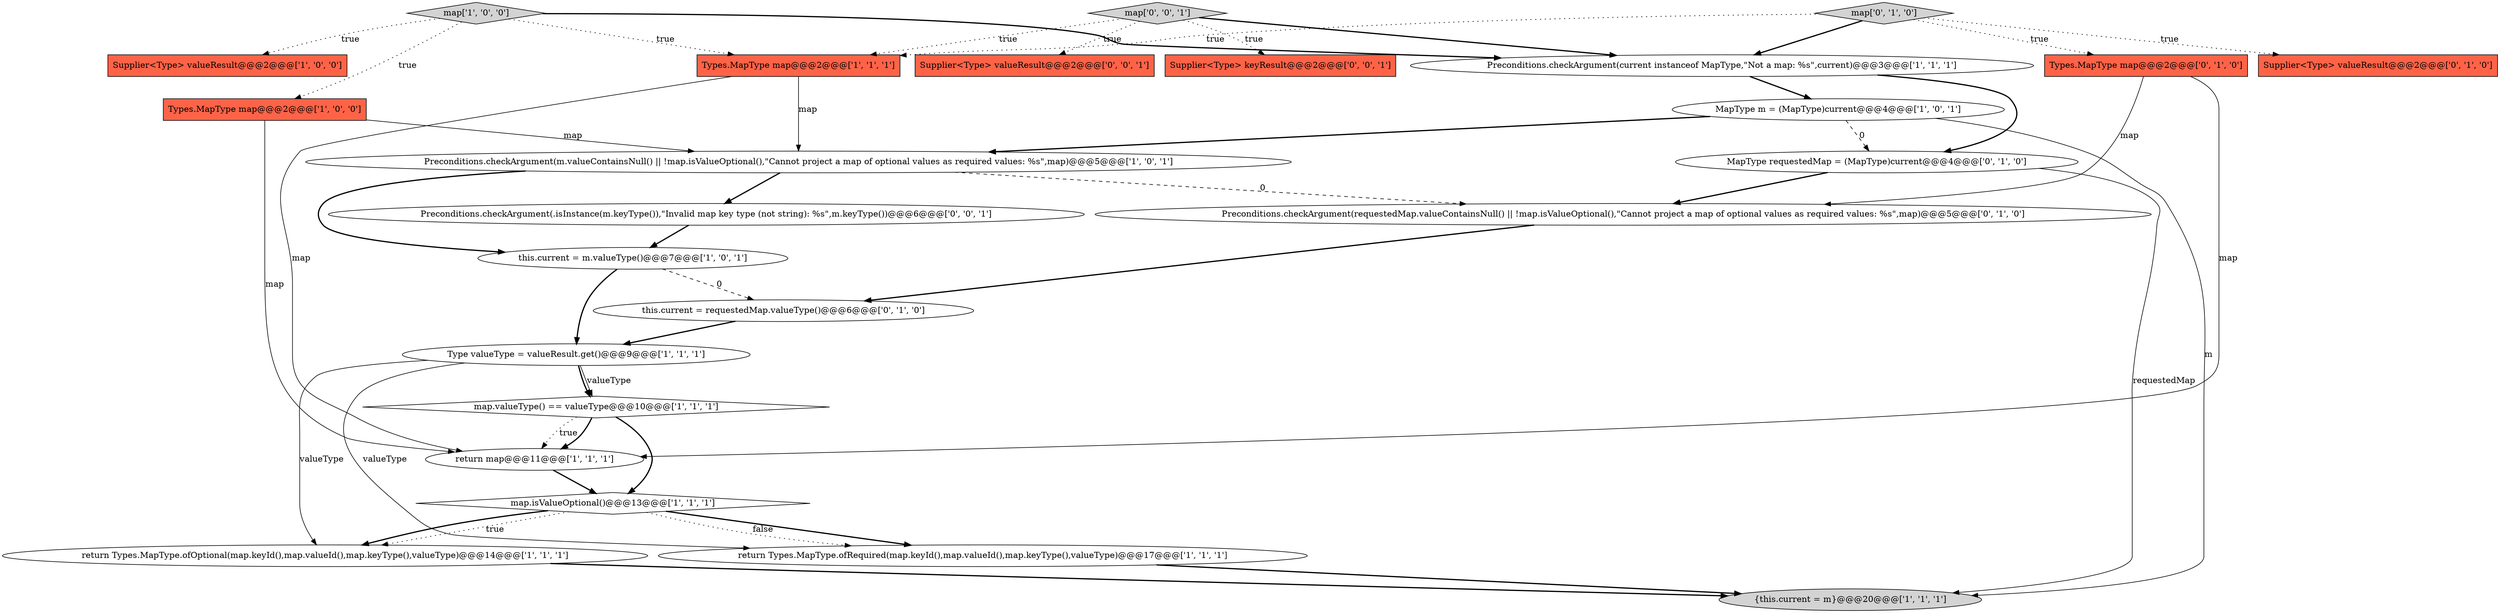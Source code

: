 digraph {
15 [style = filled, label = "Types.MapType map@@@2@@@['0', '1', '0']", fillcolor = tomato, shape = box image = "AAA0AAABBB2BBB"];
4 [style = filled, label = "Supplier<Type> valueResult@@@2@@@['1', '0', '0']", fillcolor = tomato, shape = box image = "AAA0AAABBB1BBB"];
22 [style = filled, label = "Supplier<Type> valueResult@@@2@@@['0', '0', '1']", fillcolor = tomato, shape = box image = "AAA0AAABBB3BBB"];
16 [style = filled, label = "MapType requestedMap = (MapType)current@@@4@@@['0', '1', '0']", fillcolor = white, shape = ellipse image = "AAA1AAABBB2BBB"];
8 [style = filled, label = "Type valueType = valueResult.get()@@@9@@@['1', '1', '1']", fillcolor = white, shape = ellipse image = "AAA0AAABBB1BBB"];
10 [style = filled, label = "Types.MapType map@@@2@@@['1', '1', '1']", fillcolor = tomato, shape = box image = "AAA0AAABBB1BBB"];
11 [style = filled, label = "{this.current = m}@@@20@@@['1', '1', '1']", fillcolor = lightgray, shape = ellipse image = "AAA0AAABBB1BBB"];
13 [style = filled, label = "this.current = m.valueType()@@@7@@@['1', '0', '1']", fillcolor = white, shape = ellipse image = "AAA0AAABBB1BBB"];
0 [style = filled, label = "map.isValueOptional()@@@13@@@['1', '1', '1']", fillcolor = white, shape = diamond image = "AAA0AAABBB1BBB"];
3 [style = filled, label = "MapType m = (MapType)current@@@4@@@['1', '0', '1']", fillcolor = white, shape = ellipse image = "AAA0AAABBB1BBB"];
1 [style = filled, label = "return Types.MapType.ofOptional(map.keyId(),map.valueId(),map.keyType(),valueType)@@@14@@@['1', '1', '1']", fillcolor = white, shape = ellipse image = "AAA0AAABBB1BBB"];
14 [style = filled, label = "return map@@@11@@@['1', '1', '1']", fillcolor = white, shape = ellipse image = "AAA0AAABBB1BBB"];
12 [style = filled, label = "Preconditions.checkArgument(current instanceof MapType,\"Not a map: %s\",current)@@@3@@@['1', '1', '1']", fillcolor = white, shape = ellipse image = "AAA0AAABBB1BBB"];
19 [style = filled, label = "Supplier<Type> valueResult@@@2@@@['0', '1', '0']", fillcolor = tomato, shape = box image = "AAA0AAABBB2BBB"];
5 [style = filled, label = "map.valueType() == valueType@@@10@@@['1', '1', '1']", fillcolor = white, shape = diamond image = "AAA0AAABBB1BBB"];
24 [style = filled, label = "Preconditions.checkArgument(.isInstance(m.keyType()),\"Invalid map key type (not string): %s\",m.keyType())@@@6@@@['0', '0', '1']", fillcolor = white, shape = ellipse image = "AAA0AAABBB3BBB"];
9 [style = filled, label = "Preconditions.checkArgument(m.valueContainsNull() || !map.isValueOptional(),\"Cannot project a map of optional values as required values: %s\",map)@@@5@@@['1', '0', '1']", fillcolor = white, shape = ellipse image = "AAA0AAABBB1BBB"];
21 [style = filled, label = "Supplier<Type> keyResult@@@2@@@['0', '0', '1']", fillcolor = tomato, shape = box image = "AAA0AAABBB3BBB"];
17 [style = filled, label = "this.current = requestedMap.valueType()@@@6@@@['0', '1', '0']", fillcolor = white, shape = ellipse image = "AAA1AAABBB2BBB"];
6 [style = filled, label = "map['1', '0', '0']", fillcolor = lightgray, shape = diamond image = "AAA0AAABBB1BBB"];
7 [style = filled, label = "return Types.MapType.ofRequired(map.keyId(),map.valueId(),map.keyType(),valueType)@@@17@@@['1', '1', '1']", fillcolor = white, shape = ellipse image = "AAA0AAABBB1BBB"];
20 [style = filled, label = "Preconditions.checkArgument(requestedMap.valueContainsNull() || !map.isValueOptional(),\"Cannot project a map of optional values as required values: %s\",map)@@@5@@@['0', '1', '0']", fillcolor = white, shape = ellipse image = "AAA1AAABBB2BBB"];
2 [style = filled, label = "Types.MapType map@@@2@@@['1', '0', '0']", fillcolor = tomato, shape = box image = "AAA0AAABBB1BBB"];
23 [style = filled, label = "map['0', '0', '1']", fillcolor = lightgray, shape = diamond image = "AAA0AAABBB3BBB"];
18 [style = filled, label = "map['0', '1', '0']", fillcolor = lightgray, shape = diamond image = "AAA0AAABBB2BBB"];
15->20 [style = solid, label="map"];
5->14 [style = dotted, label="true"];
5->14 [style = bold, label=""];
8->7 [style = solid, label="valueType"];
24->13 [style = bold, label=""];
0->1 [style = dotted, label="true"];
18->15 [style = dotted, label="true"];
16->11 [style = solid, label="requestedMap"];
8->5 [style = bold, label=""];
2->14 [style = solid, label="map"];
3->16 [style = dashed, label="0"];
13->17 [style = dashed, label="0"];
0->7 [style = bold, label=""];
3->11 [style = solid, label="m"];
23->10 [style = dotted, label="true"];
9->13 [style = bold, label=""];
14->0 [style = bold, label=""];
8->1 [style = solid, label="valueType"];
7->11 [style = bold, label=""];
0->1 [style = bold, label=""];
8->5 [style = solid, label="valueType"];
1->11 [style = bold, label=""];
12->16 [style = bold, label=""];
10->9 [style = solid, label="map"];
0->7 [style = dotted, label="false"];
6->4 [style = dotted, label="true"];
5->0 [style = bold, label=""];
9->24 [style = bold, label=""];
23->22 [style = dotted, label="true"];
6->10 [style = dotted, label="true"];
23->21 [style = dotted, label="true"];
23->12 [style = bold, label=""];
12->3 [style = bold, label=""];
10->14 [style = solid, label="map"];
3->9 [style = bold, label=""];
18->19 [style = dotted, label="true"];
9->20 [style = dashed, label="0"];
6->12 [style = bold, label=""];
17->8 [style = bold, label=""];
16->20 [style = bold, label=""];
20->17 [style = bold, label=""];
15->14 [style = solid, label="map"];
18->10 [style = dotted, label="true"];
2->9 [style = solid, label="map"];
13->8 [style = bold, label=""];
18->12 [style = bold, label=""];
6->2 [style = dotted, label="true"];
}

